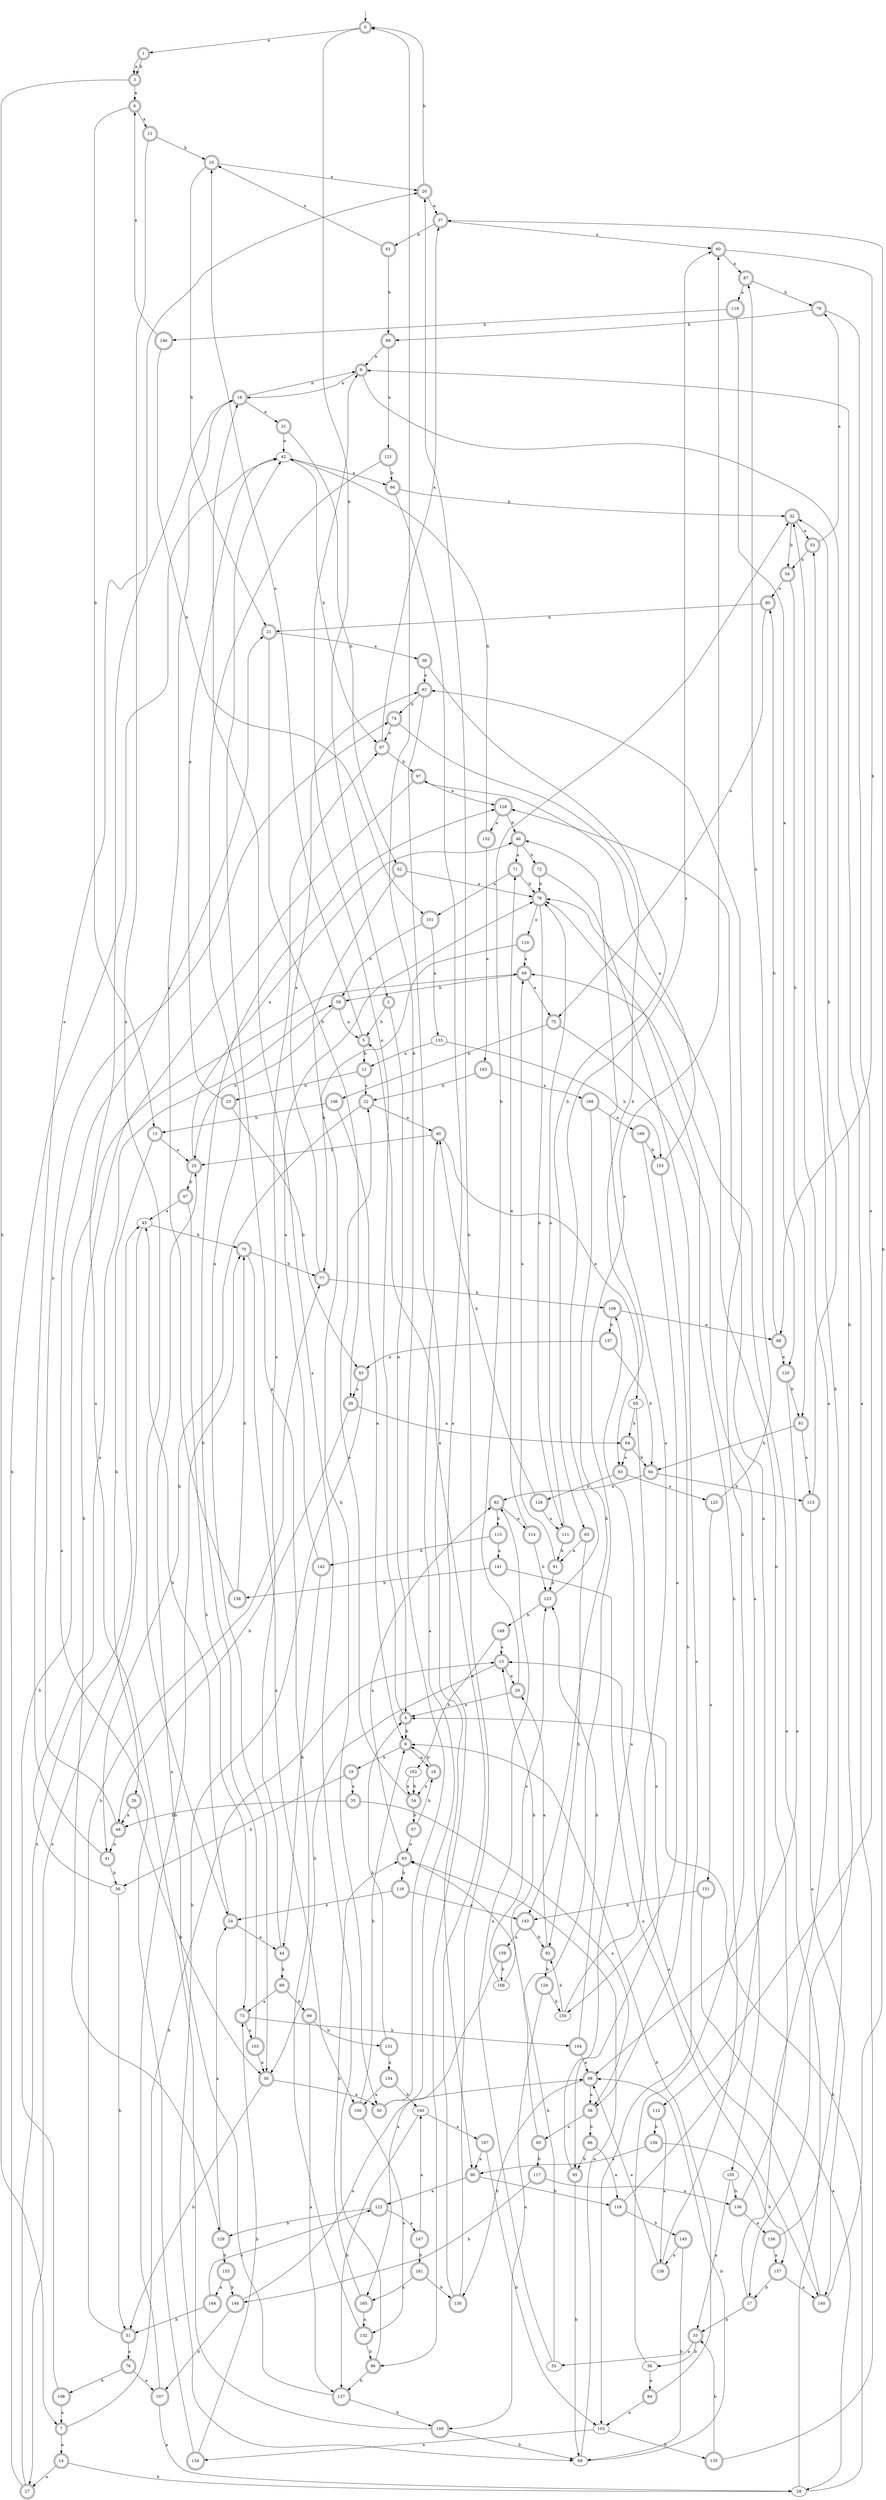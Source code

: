 digraph RandomDFA {
  __start0 [label="", shape=none];
  __start0 -> 0 [label=""];
  0 [shape=circle] [shape=doublecircle]
  0 -> 1 [label="a"]
  0 -> 2 [label="b"]
  1 [shape=doublecircle]
  1 -> 3 [label="a"]
  1 -> 3 [label="b"]
  2 [shape=doublecircle]
  2 -> 4 [label="a"]
  2 -> 5 [label="b"]
  3 [shape=doublecircle]
  3 -> 6 [label="a"]
  3 -> 7 [label="b"]
  4 [shape=doublecircle]
  4 -> 8 [label="a"]
  4 -> 9 [label="b"]
  5 [shape=doublecircle]
  5 -> 10 [label="a"]
  5 -> 11 [label="b"]
  6 [shape=doublecircle]
  6 -> 12 [label="a"]
  6 -> 13 [label="b"]
  7 [shape=doublecircle]
  7 -> 14 [label="a"]
  7 -> 15 [label="b"]
  8 [shape=doublecircle]
  8 -> 16 [label="a"]
  8 -> 17 [label="b"]
  9 [shape=doublecircle]
  9 -> 18 [label="a"]
  9 -> 19 [label="b"]
  10 [shape=doublecircle]
  10 -> 20 [label="a"]
  10 -> 21 [label="b"]
  11 [shape=doublecircle]
  11 -> 22 [label="a"]
  11 -> 23 [label="b"]
  12 [shape=doublecircle]
  12 -> 24 [label="a"]
  12 -> 10 [label="b"]
  13 [shape=doublecircle]
  13 -> 25 [label="a"]
  13 -> 26 [label="b"]
  14 [shape=doublecircle]
  14 -> 27 [label="a"]
  14 -> 28 [label="b"]
  15 [shape=doublecircle]
  15 -> 29 [label="a"]
  15 -> 30 [label="b"]
  16 [shape=doublecircle]
  16 -> 31 [label="a"]
  16 -> 8 [label="b"]
  17 [shape=doublecircle]
  17 -> 32 [label="a"]
  17 -> 33 [label="b"]
  18 [shape=doublecircle]
  18 -> 34 [label="a"]
  18 -> 9 [label="b"]
  19 [shape=doublecircle]
  19 -> 35 [label="a"]
  19 -> 36 [label="b"]
  20 [shape=doublecircle]
  20 -> 37 [label="a"]
  20 -> 0 [label="b"]
  21 [shape=doublecircle]
  21 -> 38 [label="a"]
  21 -> 39 [label="b"]
  22 [shape=doublecircle]
  22 -> 40 [label="a"]
  22 -> 41 [label="b"]
  23 [shape=doublecircle]
  23 -> 42 [label="a"]
  23 -> 43 [label="b"]
  24 [shape=doublecircle]
  24 -> 44 [label="a"]
  24 -> 45 [label="b"]
  25 [shape=doublecircle]
  25 -> 46 [label="a"]
  25 -> 47 [label="b"]
  26 [shape=doublecircle]
  26 -> 48 [label="a"]
  26 -> 30 [label="b"]
  27 [shape=doublecircle]
  27 -> 45 [label="a"]
  27 -> 42 [label="b"]
  28
  28 -> 49 [label="a"]
  28 -> 4 [label="b"]
  29 [shape=doublecircle]
  29 -> 4 [label="a"]
  29 -> 32 [label="b"]
  30 [shape=doublecircle]
  30 -> 50 [label="a"]
  30 -> 51 [label="b"]
  31 [shape=doublecircle]
  31 -> 42 [label="a"]
  31 -> 52 [label="b"]
  32 [shape=doublecircle]
  32 -> 53 [label="a"]
  32 -> 54 [label="b"]
  33 [shape=doublecircle]
  33 -> 55 [label="a"]
  33 -> 56 [label="b"]
  34 [shape=doublecircle]
  34 -> 22 [label="a"]
  34 -> 57 [label="b"]
  35 [shape=doublecircle]
  35 -> 58 [label="a"]
  35 -> 48 [label="b"]
  36
  36 -> 59 [label="a"]
  36 -> 51 [label="b"]
  37 [shape=doublecircle]
  37 -> 60 [label="a"]
  37 -> 61 [label="b"]
  38 [shape=doublecircle]
  38 -> 62 [label="a"]
  38 -> 63 [label="b"]
  39 [shape=doublecircle]
  39 -> 64 [label="a"]
  39 -> 48 [label="b"]
  40 [shape=doublecircle]
  40 -> 65 [label="a"]
  40 -> 25 [label="b"]
  41 [shape=doublecircle]
  41 -> 20 [label="a"]
  41 -> 36 [label="b"]
  42
  42 -> 66 [label="a"]
  42 -> 67 [label="b"]
  43 [shape=doublecircle]
  43 -> 39 [label="a"]
  43 -> 68 [label="b"]
  44 [shape=doublecircle]
  44 -> 67 [label="a"]
  44 -> 69 [label="b"]
  45
  45 -> 27 [label="a"]
  45 -> 70 [label="b"]
  46 [shape=doublecircle]
  46 -> 71 [label="a"]
  46 -> 72 [label="b"]
  47 [shape=doublecircle]
  47 -> 45 [label="a"]
  47 -> 73 [label="b"]
  48 [shape=doublecircle]
  48 -> 41 [label="a"]
  48 -> 74 [label="b"]
  49 [shape=doublecircle]
  49 -> 75 [label="a"]
  49 -> 59 [label="b"]
  50 [shape=doublecircle]
  50 -> 40 [label="a"]
  50 -> 0 [label="b"]
  51 [shape=doublecircle]
  51 -> 76 [label="a"]
  51 -> 77 [label="b"]
  52 [shape=doublecircle]
  52 -> 78 [label="a"]
  52 -> 50 [label="b"]
  53 [shape=doublecircle]
  53 -> 79 [label="a"]
  53 -> 54 [label="b"]
  54 [shape=doublecircle]
  54 -> 80 [label="a"]
  54 -> 81 [label="b"]
  55
  55 -> 82 [label="a"]
  55 -> 83 [label="b"]
  56
  56 -> 84 [label="a"]
  56 -> 62 [label="b"]
  57 [shape=doublecircle]
  57 -> 83 [label="a"]
  57 -> 18 [label="b"]
  58 [shape=doublecircle]
  58 -> 85 [label="a"]
  58 -> 86 [label="b"]
  59 [shape=doublecircle]
  59 -> 5 [label="a"]
  59 -> 25 [label="b"]
  60 [shape=doublecircle]
  60 -> 87 [label="a"]
  60 -> 88 [label="b"]
  61 [shape=doublecircle]
  61 -> 10 [label="a"]
  61 -> 89 [label="b"]
  62 [shape=doublecircle]
  62 -> 90 [label="a"]
  62 -> 74 [label="b"]
  63 [shape=doublecircle]
  63 -> 91 [label="a"]
  63 -> 92 [label="b"]
  64 [shape=doublecircle]
  64 -> 93 [label="a"]
  64 -> 94 [label="b"]
  65
  65 -> 95 [label="a"]
  65 -> 64 [label="b"]
  66 [shape=doublecircle]
  66 -> 96 [label="a"]
  66 -> 32 [label="b"]
  67 [shape=doublecircle]
  67 -> 37 [label="a"]
  67 -> 97 [label="b"]
  68
  68 -> 83 [label="a"]
  68 -> 98 [label="b"]
  69 [shape=doublecircle]
  69 -> 73 [label="a"]
  69 -> 99 [label="b"]
  70 [shape=doublecircle]
  70 -> 100 [label="a"]
  70 -> 77 [label="b"]
  71 [shape=doublecircle]
  71 -> 101 [label="a"]
  71 -> 78 [label="b"]
  72 [shape=doublecircle]
  72 -> 102 [label="a"]
  72 -> 78 [label="b"]
  73 [shape=doublecircle]
  73 -> 103 [label="a"]
  73 -> 104 [label="b"]
  74 [shape=doublecircle]
  74 -> 67 [label="a"]
  74 -> 93 [label="b"]
  75 [shape=doublecircle]
  75 -> 105 [label="a"]
  75 -> 106 [label="b"]
  76 [shape=doublecircle]
  76 -> 107 [label="a"]
  76 -> 108 [label="b"]
  77 [shape=doublecircle]
  77 -> 62 [label="a"]
  77 -> 109 [label="b"]
  78 [shape=doublecircle]
  78 -> 110 [label="a"]
  78 -> 111 [label="b"]
  79 [shape=doublecircle]
  79 -> 112 [label="a"]
  79 -> 89 [label="b"]
  80 [shape=doublecircle]
  80 -> 75 [label="a"]
  80 -> 21 [label="b"]
  81 [shape=doublecircle]
  81 -> 113 [label="a"]
  81 -> 94 [label="b"]
  82 [shape=doublecircle]
  82 -> 114 [label="a"]
  82 -> 115 [label="b"]
  83 [shape=doublecircle]
  83 -> 82 [label="a"]
  83 -> 116 [label="b"]
  84 [shape=doublecircle]
  84 -> 102 [label="a"]
  84 -> 9 [label="b"]
  85 [shape=doublecircle]
  85 -> 60 [label="a"]
  85 -> 117 [label="b"]
  86 [shape=doublecircle]
  86 -> 118 [label="a"]
  86 -> 95 [label="b"]
  87 [shape=doublecircle]
  87 -> 119 [label="a"]
  87 -> 79 [label="b"]
  88 [shape=doublecircle]
  88 -> 120 [label="a"]
  88 -> 80 [label="b"]
  89 [shape=doublecircle]
  89 -> 121 [label="a"]
  89 -> 8 [label="b"]
  90 [shape=doublecircle]
  90 -> 122 [label="a"]
  90 -> 118 [label="b"]
  91 [shape=doublecircle]
  91 -> 49 [label="a"]
  91 -> 123 [label="b"]
  92 [shape=doublecircle]
  92 -> 29 [label="a"]
  92 -> 124 [label="b"]
  93 [shape=doublecircle]
  93 -> 125 [label="a"]
  93 -> 126 [label="b"]
  94 [shape=doublecircle]
  94 -> 82 [label="a"]
  94 -> 113 [label="b"]
  95 [shape=doublecircle]
  95 -> 109 [label="a"]
  95 -> 68 [label="b"]
  96 [shape=doublecircle]
  96 -> 16 [label="a"]
  96 -> 127 [label="b"]
  97 [shape=doublecircle]
  97 -> 128 [label="a"]
  97 -> 129 [label="b"]
  98 [shape=doublecircle]
  98 -> 58 [label="a"]
  98 -> 130 [label="b"]
  99 [shape=doublecircle]
  99 -> 127 [label="a"]
  99 -> 131 [label="b"]
  100 [shape=doublecircle]
  100 -> 132 [label="a"]
  100 -> 9 [label="b"]
  101 [shape=doublecircle]
  101 -> 133 [label="a"]
  101 -> 59 [label="b"]
  102
  102 -> 134 [label="a"]
  102 -> 135 [label="b"]
  103 [shape=doublecircle]
  103 -> 30 [label="a"]
  103 -> 128 [label="b"]
  104 [shape=doublecircle]
  104 -> 98 [label="a"]
  104 -> 123 [label="b"]
  105
  105 -> 33 [label="a"]
  105 -> 136 [label="b"]
  106 [shape=doublecircle]
  106 -> 9 [label="a"]
  106 -> 13 [label="b"]
  107 [shape=doublecircle]
  107 -> 28 [label="a"]
  107 -> 70 [label="b"]
  108 [shape=doublecircle]
  108 -> 7 [label="a"]
  108 -> 49 [label="b"]
  109 [shape=doublecircle]
  109 -> 88 [label="a"]
  109 -> 137 [label="b"]
  110 [shape=doublecircle]
  110 -> 49 [label="a"]
  110 -> 77 [label="b"]
  111 [shape=doublecircle]
  111 -> 78 [label="a"]
  111 -> 91 [label="b"]
  112 [shape=doublecircle]
  112 -> 138 [label="a"]
  112 -> 139 [label="b"]
  113 [shape=doublecircle]
  113 -> 140 [label="a"]
  113 -> 32 [label="b"]
  114 [shape=doublecircle]
  114 -> 71 [label="a"]
  114 -> 123 [label="b"]
  115 [shape=doublecircle]
  115 -> 141 [label="a"]
  115 -> 142 [label="b"]
  116 [shape=doublecircle]
  116 -> 143 [label="a"]
  116 -> 24 [label="b"]
  117 [shape=doublecircle]
  117 -> 136 [label="a"]
  117 -> 144 [label="b"]
  118 [shape=doublecircle]
  118 -> 128 [label="a"]
  118 -> 145 [label="b"]
  119 [shape=doublecircle]
  119 -> 120 [label="a"]
  119 -> 146 [label="b"]
  120 [shape=doublecircle]
  120 -> 98 [label="a"]
  120 -> 81 [label="b"]
  121 [shape=doublecircle]
  121 -> 30 [label="a"]
  121 -> 66 [label="b"]
  122 [shape=doublecircle]
  122 -> 147 [label="a"]
  122 -> 129 [label="b"]
  123 [shape=doublecircle]
  123 -> 60 [label="a"]
  123 -> 148 [label="b"]
  124 [shape=doublecircle]
  124 -> 149 [label="a"]
  124 -> 150 [label="b"]
  125 [shape=doublecircle]
  125 -> 151 [label="a"]
  125 -> 87 [label="b"]
  126 [shape=doublecircle]
  126 -> 111 [label="a"]
  126 -> 40 [label="b"]
  127 [shape=doublecircle]
  127 -> 25 [label="a"]
  127 -> 149 [label="b"]
  128 [shape=doublecircle]
  128 -> 152 [label="a"]
  128 -> 46 [label="b"]
  129 [shape=doublecircle]
  129 -> 24 [label="a"]
  129 -> 153 [label="b"]
  130 [shape=doublecircle]
  130 -> 5 [label="a"]
  130 -> 20 [label="b"]
  131 [shape=doublecircle]
  131 -> 154 [label="a"]
  131 -> 4 [label="b"]
  132 [shape=doublecircle]
  132 -> 42 [label="a"]
  132 -> 96 [label="b"]
  133
  133 -> 11 [label="a"]
  133 -> 155 [label="b"]
  134 [shape=doublecircle]
  134 -> 21 [label="a"]
  134 -> 73 [label="b"]
  135 [shape=doublecircle]
  135 -> 8 [label="a"]
  135 -> 33 [label="b"]
  136 [shape=doublecircle]
  136 -> 156 [label="a"]
  136 -> 78 [label="b"]
  137 [shape=doublecircle]
  137 -> 43 [label="a"]
  137 -> 94 [label="b"]
  138 [shape=doublecircle]
  138 -> 98 [label="a"]
  138 -> 78 [label="b"]
  139 [shape=doublecircle]
  139 -> 90 [label="a"]
  139 -> 157 [label="b"]
  140 [shape=doublecircle]
  140 -> 15 [label="a"]
  140 -> 37 [label="b"]
  141 [shape=doublecircle]
  141 -> 140 [label="a"]
  141 -> 158 [label="b"]
  142 [shape=doublecircle]
  142 -> 78 [label="a"]
  142 -> 44 [label="b"]
  143 [shape=doublecircle]
  143 -> 159 [label="a"]
  143 -> 92 [label="b"]
  144 [shape=doublecircle]
  144 -> 98 [label="a"]
  144 -> 107 [label="b"]
  145 [shape=doublecircle]
  145 -> 138 [label="a"]
  145 -> 68 [label="b"]
  146 [shape=doublecircle]
  146 -> 6 [label="a"]
  146 -> 101 [label="b"]
  147 [shape=doublecircle]
  147 -> 160 [label="a"]
  147 -> 161 [label="b"]
  148 [shape=doublecircle]
  148 -> 15 [label="a"]
  148 -> 162 [label="b"]
  149 [shape=doublecircle]
  149 -> 16 [label="a"]
  149 -> 68 [label="b"]
  150
  150 -> 46 [label="a"]
  150 -> 92 [label="b"]
  151 [shape=doublecircle]
  151 -> 28 [label="a"]
  151 -> 143 [label="b"]
  152 [shape=doublecircle]
  152 -> 163 [label="a"]
  152 -> 42 [label="b"]
  153 [shape=doublecircle]
  153 -> 164 [label="a"]
  153 -> 144 [label="b"]
  154 [shape=doublecircle]
  154 -> 100 [label="a"]
  154 -> 160 [label="b"]
  155 [shape=doublecircle]
  155 -> 97 [label="a"]
  155 -> 58 [label="b"]
  156 [shape=doublecircle]
  156 -> 157 [label="a"]
  156 -> 53 [label="b"]
  157 [shape=doublecircle]
  157 -> 140 [label="a"]
  157 -> 17 [label="b"]
  158 [shape=doublecircle]
  158 -> 16 [label="a"]
  158 -> 70 [label="b"]
  159 [shape=doublecircle]
  159 -> 165 [label="a"]
  159 -> 166 [label="b"]
  160
  160 -> 167 [label="a"]
  160 -> 127 [label="b"]
  161 [shape=doublecircle]
  161 -> 165 [label="a"]
  161 -> 130 [label="b"]
  162
  162 -> 34 [label="a"]
  162 -> 34 [label="b"]
  163 [shape=doublecircle]
  163 -> 168 [label="a"]
  163 -> 22 [label="b"]
  164 [shape=doublecircle]
  164 -> 122 [label="a"]
  164 -> 51 [label="b"]
  165 [shape=doublecircle]
  165 -> 132 [label="a"]
  165 -> 83 [label="b"]
  166
  166 -> 123 [label="a"]
  166 -> 15 [label="b"]
  167 [shape=doublecircle]
  167 -> 90 [label="a"]
  167 -> 102 [label="b"]
  168 [shape=doublecircle]
  168 -> 169 [label="a"]
  168 -> 143 [label="b"]
  169 [shape=doublecircle]
  169 -> 150 [label="a"]
  169 -> 155 [label="b"]
}
